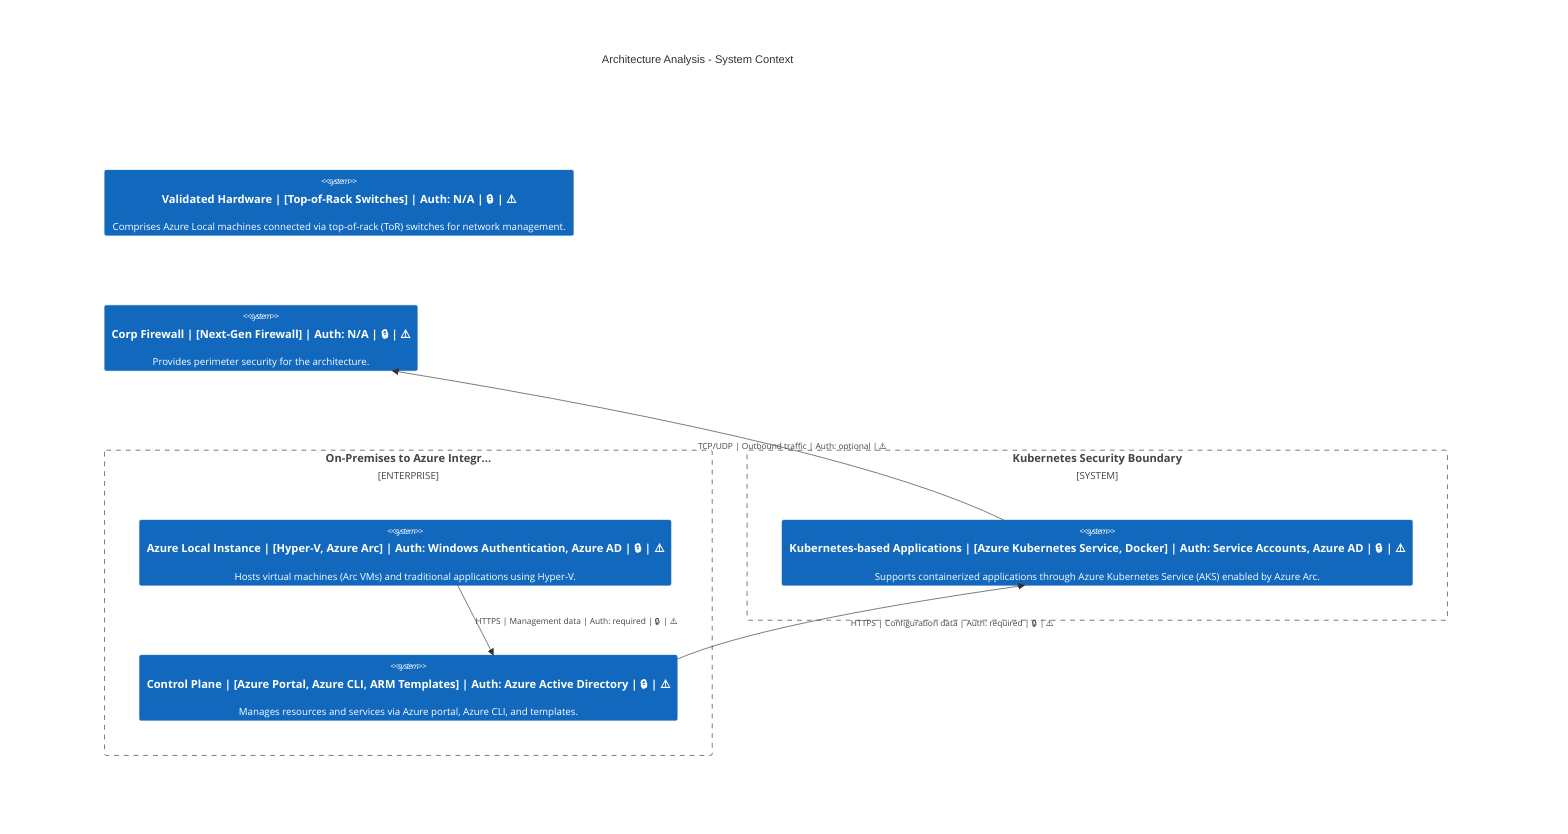 C4Context
    title Architecture Analysis - System Context
    Enterprise_Boundary(tb_On_Premises_to_Azure_Integration, "On-Premises to Azure Integr...") {
        System(Azure_Local_Instance, "Azure Local Instance | [Hyper-V, Azure Arc] | Auth: Windows Authentication, Azure AD | 🔒 | ⚠️", "Hosts virtual machines (Arc VMs) and traditional applications using Hyper-V.")
        System(Control_Plane, "Control Plane | [Azure Portal, Azure CLI, ARM Templates] | Auth: Azure Active Directory | 🔒 | ⚠️", "Manages resources and services via Azure portal, Azure CLI, and templates.")
    }
    System_Boundary(tb_Kubernetes_Security_Boundary, "Kubernetes Security Boundary") {
        System(Kubernetes_based_Applications, "Kubernetes-based Applications | [Azure Kubernetes Service, Docker] | Auth: Service Accounts, Azure AD | 🔒 | ⚠️", "Supports containerized applications through Azure Kubernetes Service (AKS) enabled by Azure Arc.")
    }
    System(Validated_Hardware, "Validated Hardware | [Top-of-Rack Switches] | Auth: N/A | 🔒 | ⚠️", "Comprises Azure Local machines connected via top-of-rack (ToR) switches for network management.")
    System(Corp_Firewall, "Corp Firewall | [Next-Gen Firewall] | Auth: N/A | 🔒 | ⚠️", "Provides perimeter security for the architecture.")

    Rel(Azure_Local_Instance, Control_Plane, "HTTPS | Management data | Auth: required | 🔒 | ⚠️")
    Rel(Control_Plane, Kubernetes_based_Applications, "HTTPS | Configuration data | Auth: required | 🔒 | ⚠️")
    Rel(Kubernetes_based_Applications, Corp_Firewall, "TCP/UDP | Outbound traffic | Auth: optional | ⚠️")